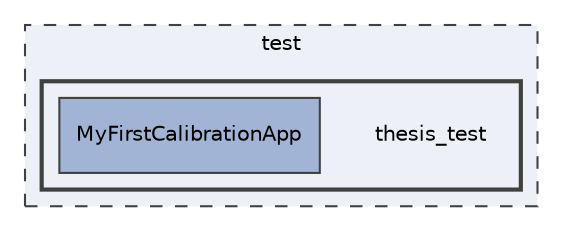 digraph "/home/benmalef/Desktop/test/thesis_test"
{
 // LATEX_PDF_SIZE
  edge [fontname="Helvetica",fontsize="10",labelfontname="Helvetica",labelfontsize="10"];
  node [fontname="Helvetica",fontsize="10",shape=record];
  compound=true
  subgraph clusterdir_13e138d54eb8818da29c3992edef070a {
    graph [ bgcolor="#edf0f7", pencolor="grey25", style="filled,dashed,", label="test", fontname="Helvetica", fontsize="10", URL="dir_13e138d54eb8818da29c3992edef070a.html"]
  subgraph clusterdir_9a204d2e08c35c72dd1e448c806937cc {
    graph [ bgcolor="#edf0f7", pencolor="grey25", style="filled,bold,", label="", fontname="Helvetica", fontsize="10", URL="dir_9a204d2e08c35c72dd1e448c806937cc.html"]
    dir_9a204d2e08c35c72dd1e448c806937cc [shape=plaintext, label="thesis_test"];
  dir_44f7e35446452c477b1eef800a223b69 [shape=box, label="MyFirstCalibrationApp", style="filled,", fillcolor="#a2b4d6", color="grey25", URL="dir_44f7e35446452c477b1eef800a223b69.html"];
  }
  }
}
